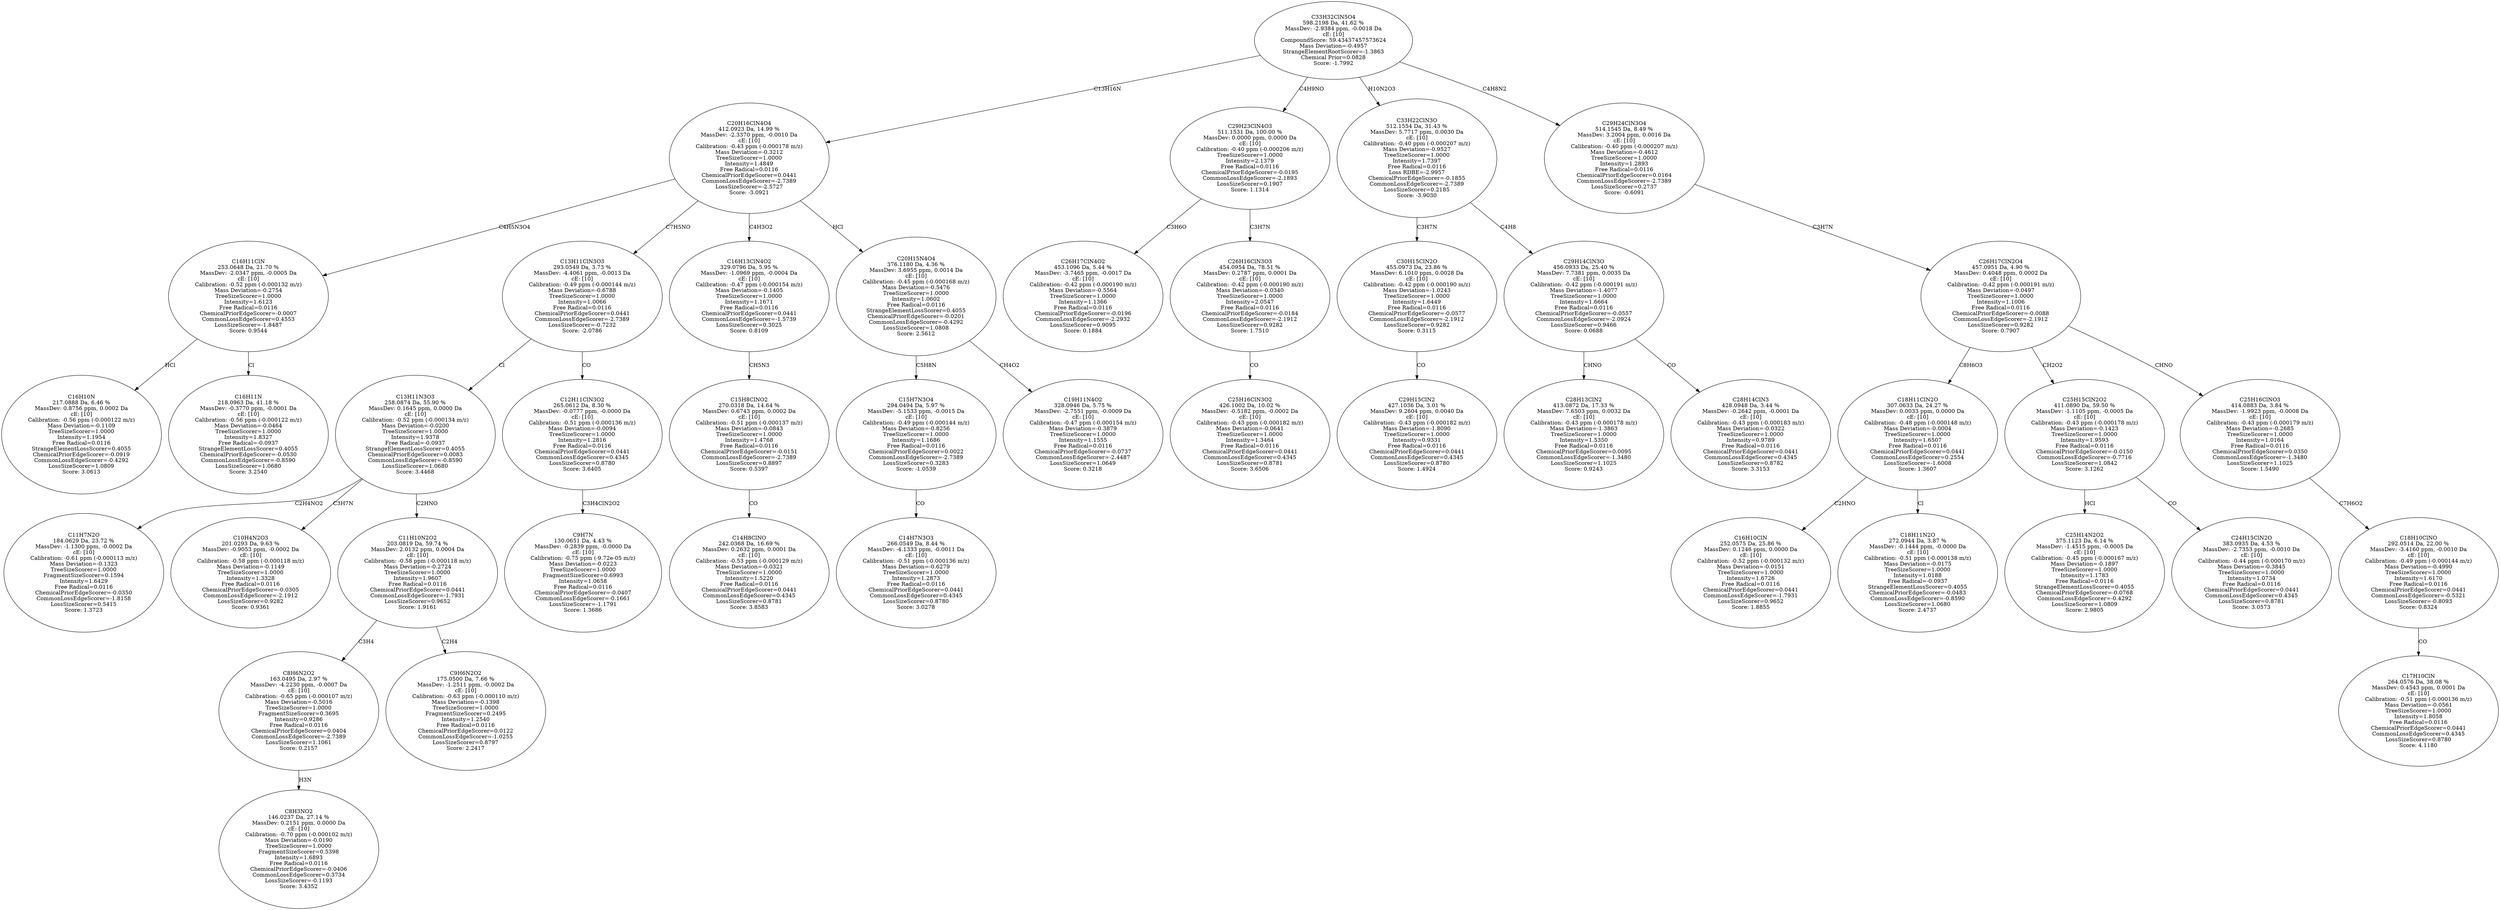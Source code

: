 strict digraph {
v1 [label="C16H10N\n217.0888 Da, 6.46 %\nMassDev: 0.8756 ppm, 0.0002 Da\ncE: [10]\nCalibration: -0.56 ppm (-0.000122 m/z)\nMass Deviation=-0.1109\nTreeSizeScorer=1.0000\nIntensity=1.1954\nFree Radical=0.0116\nStrangeElementLossScorer=0.4055\nChemicalPriorEdgeScorer=-0.0919\nCommonLossEdgeScorer=-0.4292\nLossSizeScorer=1.0809\nScore: 3.0613"];
v2 [label="C16H11N\n218.0963 Da, 41.18 %\nMassDev: -0.3770 ppm, -0.0001 Da\ncE: [10]\nCalibration: -0.56 ppm (-0.000122 m/z)\nMass Deviation=-0.0464\nTreeSizeScorer=1.0000\nIntensity=1.8327\nFree Radical=-0.0937\nStrangeElementLossScorer=0.4055\nChemicalPriorEdgeScorer=-0.0530\nCommonLossEdgeScorer=-0.8590\nLossSizeScorer=1.0680\nScore: 3.2540"];
v3 [label="C16H11ClN\n253.0648 Da, 21.70 %\nMassDev: -2.0347 ppm, -0.0005 Da\ncE: [10]\nCalibration: -0.52 ppm (-0.000132 m/z)\nMass Deviation=-0.2754\nTreeSizeScorer=1.0000\nIntensity=1.6123\nFree Radical=0.0116\nChemicalPriorEdgeScorer=-0.0007\nCommonLossEdgeScorer=0.4553\nLossSizeScorer=-1.8487\nScore: 0.9544"];
v4 [label="C11H7N2O\n184.0629 Da, 23.72 %\nMassDev: -1.1300 ppm, -0.0002 Da\ncE: [10]\nCalibration: -0.61 ppm (-0.000113 m/z)\nMass Deviation=-0.1323\nTreeSizeScorer=1.0000\nFragmentSizeScorer=0.1594\nIntensity=1.6429\nFree Radical=0.0116\nChemicalPriorEdgeScorer=-0.0350\nCommonLossEdgeScorer=-1.8158\nLossSizeScorer=0.5415\nScore: 1.3723"];
v5 [label="C10H4N2O3\n201.0293 Da, 9.63 %\nMassDev: -0.9053 ppm, -0.0002 Da\ncE: [10]\nCalibration: -0.58 ppm (-0.000118 m/z)\nMass Deviation=-0.1149\nTreeSizeScorer=1.0000\nIntensity=1.3328\nFree Radical=0.0116\nChemicalPriorEdgeScorer=-0.0305\nCommonLossEdgeScorer=-2.1912\nLossSizeScorer=0.9282\nScore: 0.9361"];
v6 [label="C8H3NO2\n146.0237 Da, 27.14 %\nMassDev: 0.2151 ppm, 0.0000 Da\ncE: [10]\nCalibration: -0.70 ppm (-0.000102 m/z)\nMass Deviation=-0.0190\nTreeSizeScorer=1.0000\nFragmentSizeScorer=0.5398\nIntensity=1.6893\nFree Radical=0.0116\nChemicalPriorEdgeScorer=-0.0406\nCommonLossEdgeScorer=0.3734\nLossSizeScorer=-0.1193\nScore: 3.4352"];
v7 [label="C8H6N2O2\n163.0495 Da, 2.97 %\nMassDev: -4.2230 ppm, -0.0007 Da\ncE: [10]\nCalibration: -0.65 ppm (-0.000107 m/z)\nMass Deviation=-0.5016\nTreeSizeScorer=1.0000\nFragmentSizeScorer=0.3695\nIntensity=0.9286\nFree Radical=0.0116\nChemicalPriorEdgeScorer=0.0404\nCommonLossEdgeScorer=-2.7389\nLossSizeScorer=1.1061\nScore: 0.2157"];
v8 [label="C9H6N2O2\n175.0500 Da, 7.66 %\nMassDev: -1.2511 ppm, -0.0002 Da\ncE: [10]\nCalibration: -0.63 ppm (-0.000110 m/z)\nMass Deviation=-0.1398\nTreeSizeScorer=1.0000\nFragmentSizeScorer=0.2495\nIntensity=1.2540\nFree Radical=0.0116\nChemicalPriorEdgeScorer=0.0122\nCommonLossEdgeScorer=-1.0255\nLossSizeScorer=0.8797\nScore: 2.2417"];
v9 [label="C11H10N2O2\n203.0819 Da, 59.74 %\nMassDev: 2.0132 ppm, 0.0004 Da\ncE: [10]\nCalibration: -0.58 ppm (-0.000118 m/z)\nMass Deviation=-0.2724\nTreeSizeScorer=1.0000\nIntensity=1.9607\nFree Radical=0.0116\nChemicalPriorEdgeScorer=0.0441\nCommonLossEdgeScorer=-1.7931\nLossSizeScorer=0.9652\nScore: 1.9161"];
v10 [label="C13H11N3O3\n258.0874 Da, 55.90 %\nMassDev: 0.1645 ppm, 0.0000 Da\ncE: [10]\nCalibration: -0.52 ppm (-0.000134 m/z)\nMass Deviation=-0.0200\nTreeSizeScorer=1.0000\nIntensity=1.9378\nFree Radical=-0.0937\nStrangeElementLossScorer=0.4055\nChemicalPriorEdgeScorer=0.0083\nCommonLossEdgeScorer=-0.8590\nLossSizeScorer=1.0680\nScore: 3.4468"];
v11 [label="C9H7N\n130.0651 Da, 4.43 %\nMassDev: -0.2839 ppm, -0.0000 Da\ncE: [10]\nCalibration: -0.75 ppm (-9.72e-05 m/z)\nMass Deviation=-0.0223\nTreeSizeScorer=1.0000\nFragmentSizeScorer=0.6993\nIntensity=1.0658\nFree Radical=0.0116\nChemicalPriorEdgeScorer=-0.0407\nCommonLossEdgeScorer=-0.1661\nLossSizeScorer=-1.1791\nScore: 1.3686"];
v12 [label="C12H11ClN3O2\n265.0612 Da, 8.30 %\nMassDev: -0.0777 ppm, -0.0000 Da\ncE: [10]\nCalibration: -0.51 ppm (-0.000136 m/z)\nMass Deviation=-0.0094\nTreeSizeScorer=1.0000\nIntensity=1.2816\nFree Radical=0.0116\nChemicalPriorEdgeScorer=0.0441\nCommonLossEdgeScorer=0.4345\nLossSizeScorer=0.8780\nScore: 3.6405"];
v13 [label="C13H11ClN3O3\n293.0549 Da, 3.73 %\nMassDev: -4.4061 ppm, -0.0013 Da\ncE: [10]\nCalibration: -0.49 ppm (-0.000144 m/z)\nMass Deviation=-0.6788\nTreeSizeScorer=1.0000\nIntensity=1.0066\nFree Radical=0.0116\nChemicalPriorEdgeScorer=0.0441\nCommonLossEdgeScorer=-2.7389\nLossSizeScorer=-0.7232\nScore: -2.0786"];
v14 [label="C14H8ClNO\n242.0368 Da, 16.69 %\nMassDev: 0.2632 ppm, 0.0001 Da\ncE: [10]\nCalibration: -0.53 ppm (-0.000129 m/z)\nMass Deviation=-0.0321\nTreeSizeScorer=1.0000\nIntensity=1.5220\nFree Radical=0.0116\nChemicalPriorEdgeScorer=0.0441\nCommonLossEdgeScorer=0.4345\nLossSizeScorer=0.8781\nScore: 3.8583"];
v15 [label="C15H8ClNO2\n270.0318 Da, 14.64 %\nMassDev: 0.6743 ppm, 0.0002 Da\ncE: [10]\nCalibration: -0.51 ppm (-0.000137 m/z)\nMass Deviation=-0.0843\nTreeSizeScorer=1.0000\nIntensity=1.4768\nFree Radical=0.0116\nChemicalPriorEdgeScorer=-0.0151\nCommonLossEdgeScorer=-2.7389\nLossSizeScorer=0.8897\nScore: 0.5397"];
v16 [label="C16H13ClN4O2\n329.0796 Da, 5.95 %\nMassDev: -1.0969 ppm, -0.0004 Da\ncE: [10]\nCalibration: -0.47 ppm (-0.000154 m/z)\nMass Deviation=-0.1405\nTreeSizeScorer=1.0000\nIntensity=1.1671\nFree Radical=0.0116\nChemicalPriorEdgeScorer=0.0441\nCommonLossEdgeScorer=-1.5739\nLossSizeScorer=0.3025\nScore: 0.8109"];
v17 [label="C14H7N3O3\n266.0549 Da, 8.44 %\nMassDev: -4.1333 ppm, -0.0011 Da\ncE: [10]\nCalibration: -0.51 ppm (-0.000136 m/z)\nMass Deviation=-0.6279\nTreeSizeScorer=1.0000\nIntensity=1.2873\nFree Radical=0.0116\nChemicalPriorEdgeScorer=0.0441\nCommonLossEdgeScorer=0.4345\nLossSizeScorer=0.8780\nScore: 3.0278"];
v18 [label="C15H7N3O4\n294.0494 Da, 5.97 %\nMassDev: -5.1533 ppm, -0.0015 Da\ncE: [10]\nCalibration: -0.49 ppm (-0.000144 m/z)\nMass Deviation=-0.8256\nTreeSizeScorer=1.0000\nIntensity=1.1686\nFree Radical=0.0116\nChemicalPriorEdgeScorer=0.0022\nCommonLossEdgeScorer=-2.7389\nLossSizeScorer=0.3283\nScore: -1.0539"];
v19 [label="C19H11N4O2\n328.0946 Da, 5.75 %\nMassDev: -2.7551 ppm, -0.0009 Da\ncE: [10]\nCalibration: -0.47 ppm (-0.000154 m/z)\nMass Deviation=-0.3879\nTreeSizeScorer=1.0000\nIntensity=1.1555\nFree Radical=0.0116\nChemicalPriorEdgeScorer=-0.0737\nCommonLossEdgeScorer=-2.4487\nLossSizeScorer=1.0649\nScore: 0.3218"];
v20 [label="C20H15N4O4\n376.1180 Da, 4.36 %\nMassDev: 3.6955 ppm, 0.0014 Da\ncE: [10]\nCalibration: -0.45 ppm (-0.000168 m/z)\nMass Deviation=-0.5476\nTreeSizeScorer=1.0000\nIntensity=1.0602\nFree Radical=0.0116\nStrangeElementLossScorer=0.4055\nChemicalPriorEdgeScorer=-0.0201\nCommonLossEdgeScorer=-0.4292\nLossSizeScorer=1.0808\nScore: 2.5612"];
v21 [label="C20H16ClN4O4\n412.0923 Da, 14.99 %\nMassDev: -2.3370 ppm, -0.0010 Da\ncE: [10]\nCalibration: -0.43 ppm (-0.000178 m/z)\nMass Deviation=-0.3212\nTreeSizeScorer=1.0000\nIntensity=1.4849\nFree Radical=0.0116\nChemicalPriorEdgeScorer=0.0441\nCommonLossEdgeScorer=-2.7389\nLossSizeScorer=-2.5727\nScore: -3.0921"];
v22 [label="C26H17ClN4O2\n453.1096 Da, 5.44 %\nMassDev: -3.7465 ppm, -0.0017 Da\ncE: [10]\nCalibration: -0.42 ppm (-0.000190 m/z)\nMass Deviation=-0.5564\nTreeSizeScorer=1.0000\nIntensity=1.1366\nFree Radical=0.0116\nChemicalPriorEdgeScorer=-0.0196\nCommonLossEdgeScorer=-2.2932\nLossSizeScorer=0.9095\nScore: 0.1884"];
v23 [label="C25H16ClN3O2\n426.1002 Da, 10.02 %\nMassDev: -0.5182 ppm, -0.0002 Da\ncE: [10]\nCalibration: -0.43 ppm (-0.000182 m/z)\nMass Deviation=-0.0641\nTreeSizeScorer=1.0000\nIntensity=1.3464\nFree Radical=0.0116\nChemicalPriorEdgeScorer=0.0441\nCommonLossEdgeScorer=0.4345\nLossSizeScorer=0.8781\nScore: 3.6506"];
v24 [label="C26H16ClN3O3\n454.0954 Da, 78.51 %\nMassDev: 0.2787 ppm, 0.0001 Da\ncE: [10]\nCalibration: -0.42 ppm (-0.000190 m/z)\nMass Deviation=-0.0340\nTreeSizeScorer=1.0000\nIntensity=2.0547\nFree Radical=0.0116\nChemicalPriorEdgeScorer=-0.0184\nCommonLossEdgeScorer=-2.1912\nLossSizeScorer=0.9282\nScore: 1.7510"];
v25 [label="C29H23ClN4O3\n511.1531 Da, 100.00 %\nMassDev: 0.0000 ppm, 0.0000 Da\ncE: [10]\nCalibration: -0.40 ppm (-0.000206 m/z)\nTreeSizeScorer=1.0000\nIntensity=2.1379\nFree Radical=0.0116\nChemicalPriorEdgeScorer=-0.0195\nCommonLossEdgeScorer=-2.1893\nLossSizeScorer=0.1907\nScore: 1.1314"];
v26 [label="C29H15ClN2\n427.1036 Da, 3.01 %\nMassDev: 9.2604 ppm, 0.0040 Da\ncE: [10]\nCalibration: -0.43 ppm (-0.000182 m/z)\nMass Deviation=-1.8090\nTreeSizeScorer=1.0000\nIntensity=0.9331\nFree Radical=0.0116\nChemicalPriorEdgeScorer=0.0441\nCommonLossEdgeScorer=0.4345\nLossSizeScorer=0.8780\nScore: 1.4924"];
v27 [label="C30H15ClN2O\n455.0973 Da, 23.86 %\nMassDev: 6.1010 ppm, 0.0028 Da\ncE: [10]\nCalibration: -0.42 ppm (-0.000190 m/z)\nMass Deviation=-1.0243\nTreeSizeScorer=1.0000\nIntensity=1.6449\nFree Radical=0.0116\nChemicalPriorEdgeScorer=-0.0577\nCommonLossEdgeScorer=-2.1912\nLossSizeScorer=0.9282\nScore: 0.3115"];
v28 [label="C28H13ClN2\n413.0872 Da, 17.33 %\nMassDev: 7.6503 ppm, 0.0032 Da\ncE: [10]\nCalibration: -0.43 ppm (-0.000178 m/z)\nMass Deviation=-1.3863\nTreeSizeScorer=1.0000\nIntensity=1.5350\nFree Radical=0.0116\nChemicalPriorEdgeScorer=0.0095\nCommonLossEdgeScorer=-1.3480\nLossSizeScorer=1.1025\nScore: 0.9243"];
v29 [label="C28H14ClN3\n428.0948 Da, 3.44 %\nMassDev: -0.2642 ppm, -0.0001 Da\ncE: [10]\nCalibration: -0.43 ppm (-0.000183 m/z)\nMass Deviation=-0.0322\nTreeSizeScorer=1.0000\nIntensity=0.9789\nFree Radical=0.0116\nChemicalPriorEdgeScorer=0.0441\nCommonLossEdgeScorer=0.4345\nLossSizeScorer=0.8782\nScore: 3.3153"];
v30 [label="C29H14ClN3O\n456.0933 Da, 25.40 %\nMassDev: 7.7381 ppm, 0.0035 Da\ncE: [10]\nCalibration: -0.42 ppm (-0.000191 m/z)\nMass Deviation=-1.4077\nTreeSizeScorer=1.0000\nIntensity=1.6664\nFree Radical=0.0116\nChemicalPriorEdgeScorer=-0.0557\nCommonLossEdgeScorer=-2.0924\nLossSizeScorer=0.9466\nScore: 0.0688"];
v31 [label="C33H22ClN3O\n512.1554 Da, 31.43 %\nMassDev: 5.7717 ppm, 0.0030 Da\ncE: [10]\nCalibration: -0.40 ppm (-0.000207 m/z)\nMass Deviation=-0.9527\nTreeSizeScorer=1.0000\nIntensity=1.7397\nFree Radical=0.0116\nLoss RDBE=-2.9957\nChemicalPriorEdgeScorer=-0.1855\nCommonLossEdgeScorer=-2.7389\nLossSizeScorer=0.2185\nScore: -3.9030"];
v32 [label="C16H10ClN\n252.0575 Da, 25.86 %\nMassDev: 0.1246 ppm, 0.0000 Da\ncE: [10]\nCalibration: -0.52 ppm (-0.000132 m/z)\nMass Deviation=-0.0151\nTreeSizeScorer=1.0000\nIntensity=1.6726\nFree Radical=0.0116\nChemicalPriorEdgeScorer=0.0441\nCommonLossEdgeScorer=-1.7931\nLossSizeScorer=0.9652\nScore: 1.8855"];
v33 [label="C18H11N2O\n272.0944 Da, 3.87 %\nMassDev: -0.1444 ppm, -0.0000 Da\ncE: [10]\nCalibration: -0.51 ppm (-0.000138 m/z)\nMass Deviation=-0.0175\nTreeSizeScorer=1.0000\nIntensity=1.0188\nFree Radical=-0.0937\nStrangeElementLossScorer=0.4055\nChemicalPriorEdgeScorer=-0.0483\nCommonLossEdgeScorer=-0.8590\nLossSizeScorer=1.0680\nScore: 2.4737"];
v34 [label="C18H11ClN2O\n307.0633 Da, 24.27 %\nMassDev: 0.0033 ppm, 0.0000 Da\ncE: [10]\nCalibration: -0.48 ppm (-0.000148 m/z)\nMass Deviation=-0.0004\nTreeSizeScorer=1.0000\nIntensity=1.6507\nFree Radical=0.0116\nChemicalPriorEdgeScorer=0.0441\nCommonLossEdgeScorer=0.2554\nLossSizeScorer=-1.6008\nScore: 1.3607"];
v35 [label="C25H14N2O2\n375.1123 Da, 6.14 %\nMassDev: -1.4515 ppm, -0.0005 Da\ncE: [10]\nCalibration: -0.45 ppm (-0.000167 m/z)\nMass Deviation=-0.1897\nTreeSizeScorer=1.0000\nIntensity=1.1783\nFree Radical=0.0116\nStrangeElementLossScorer=0.4055\nChemicalPriorEdgeScorer=-0.0768\nCommonLossEdgeScorer=-0.4292\nLossSizeScorer=1.0809\nScore: 2.9805"];
v36 [label="C24H15ClN2O\n383.0935 Da, 4.53 %\nMassDev: -2.7353 ppm, -0.0010 Da\ncE: [10]\nCalibration: -0.44 ppm (-0.000170 m/z)\nMass Deviation=-0.3845\nTreeSizeScorer=1.0000\nIntensity=1.0734\nFree Radical=0.0116\nChemicalPriorEdgeScorer=0.0441\nCommonLossEdgeScorer=0.4345\nLossSizeScorer=0.8781\nScore: 3.0573"];
v37 [label="C25H15ClN2O2\n411.0890 Da, 59.50 %\nMassDev: -1.1105 ppm, -0.0005 Da\ncE: [10]\nCalibration: -0.43 ppm (-0.000178 m/z)\nMass Deviation=-0.1423\nTreeSizeScorer=1.0000\nIntensity=1.9593\nFree Radical=0.0116\nChemicalPriorEdgeScorer=-0.0150\nCommonLossEdgeScorer=-0.7716\nLossSizeScorer=1.0842\nScore: 3.1262"];
v38 [label="C17H10ClN\n264.0576 Da, 38.08 %\nMassDev: 0.4543 ppm, 0.0001 Da\ncE: [10]\nCalibration: -0.51 ppm (-0.000136 m/z)\nMass Deviation=-0.0561\nTreeSizeScorer=1.0000\nIntensity=1.8058\nFree Radical=0.0116\nChemicalPriorEdgeScorer=0.0441\nCommonLossEdgeScorer=0.4345\nLossSizeScorer=0.8780\nScore: 4.1180"];
v39 [label="C18H10ClNO\n292.0514 Da, 22.00 %\nMassDev: -3.4160 ppm, -0.0010 Da\ncE: [10]\nCalibration: -0.49 ppm (-0.000144 m/z)\nMass Deviation=-0.4990\nTreeSizeScorer=1.0000\nIntensity=1.6170\nFree Radical=0.0116\nChemicalPriorEdgeScorer=0.0441\nCommonLossEdgeScorer=-0.5321\nLossSizeScorer=-0.8093\nScore: 0.8324"];
v40 [label="C25H16ClNO3\n414.0883 Da, 3.84 %\nMassDev: -1.9923 ppm, -0.0008 Da\ncE: [10]\nCalibration: -0.43 ppm (-0.000179 m/z)\nMass Deviation=-0.2685\nTreeSizeScorer=1.0000\nIntensity=1.0164\nFree Radical=0.0116\nChemicalPriorEdgeScorer=0.0350\nCommonLossEdgeScorer=-1.3480\nLossSizeScorer=1.1025\nScore: 1.5490"];
v41 [label="C26H17ClN2O4\n457.0951 Da, 4.90 %\nMassDev: 0.4048 ppm, 0.0002 Da\ncE: [10]\nCalibration: -0.42 ppm (-0.000191 m/z)\nMass Deviation=-0.0497\nTreeSizeScorer=1.0000\nIntensity=1.1006\nFree Radical=0.0116\nChemicalPriorEdgeScorer=-0.0088\nCommonLossEdgeScorer=-2.1912\nLossSizeScorer=0.9282\nScore: 0.7907"];
v42 [label="C29H24ClN3O4\n514.1545 Da, 8.49 %\nMassDev: 3.2004 ppm, 0.0016 Da\ncE: [10]\nCalibration: -0.40 ppm (-0.000207 m/z)\nMass Deviation=-0.4612\nTreeSizeScorer=1.0000\nIntensity=1.2893\nFree Radical=0.0116\nChemicalPriorEdgeScorer=0.0164\nCommonLossEdgeScorer=-2.7389\nLossSizeScorer=0.2737\nScore: -0.6091"];
v43 [label="C33H32ClN5O4\n598.2198 Da, 41.62 %\nMassDev: -2.9384 ppm, -0.0018 Da\ncE: [10]\nCompoundScore: 59.43437457573624\nMass Deviation=-0.4957\nStrangeElementRootScorer=-1.3863\nChemical Prior=0.0828\nScore: -1.7992"];
v3 -> v1 [label="HCl"];
v3 -> v2 [label="Cl"];
v21 -> v3 [label="C4H5N3O4"];
v10 -> v4 [label="C2H4NO2"];
v10 -> v5 [label="C3H7N"];
v7 -> v6 [label="H3N"];
v9 -> v7 [label="C3H4"];
v9 -> v8 [label="C2H4"];
v10 -> v9 [label="C2HNO"];
v13 -> v10 [label="Cl"];
v12 -> v11 [label="C3H4ClN2O2"];
v13 -> v12 [label="CO"];
v21 -> v13 [label="C7H5NO"];
v15 -> v14 [label="CO"];
v16 -> v15 [label="CH5N3"];
v21 -> v16 [label="C4H3O2"];
v18 -> v17 [label="CO"];
v20 -> v18 [label="C5H8N"];
v20 -> v19 [label="CH4O2"];
v21 -> v20 [label="HCl"];
v43 -> v21 [label="C13H16N"];
v25 -> v22 [label="C3H6O"];
v24 -> v23 [label="CO"];
v25 -> v24 [label="C3H7N"];
v43 -> v25 [label="C4H9NO"];
v27 -> v26 [label="CO"];
v31 -> v27 [label="C3H7N"];
v30 -> v28 [label="CHNO"];
v30 -> v29 [label="CO"];
v31 -> v30 [label="C4H8"];
v43 -> v31 [label="H10N2O3"];
v34 -> v32 [label="C2HNO"];
v34 -> v33 [label="Cl"];
v41 -> v34 [label="C8H6O3"];
v37 -> v35 [label="HCl"];
v37 -> v36 [label="CO"];
v41 -> v37 [label="CH2O2"];
v39 -> v38 [label="CO"];
v40 -> v39 [label="C7H6O2"];
v41 -> v40 [label="CHNO"];
v42 -> v41 [label="C3H7N"];
v43 -> v42 [label="C4H8N2"];
}
